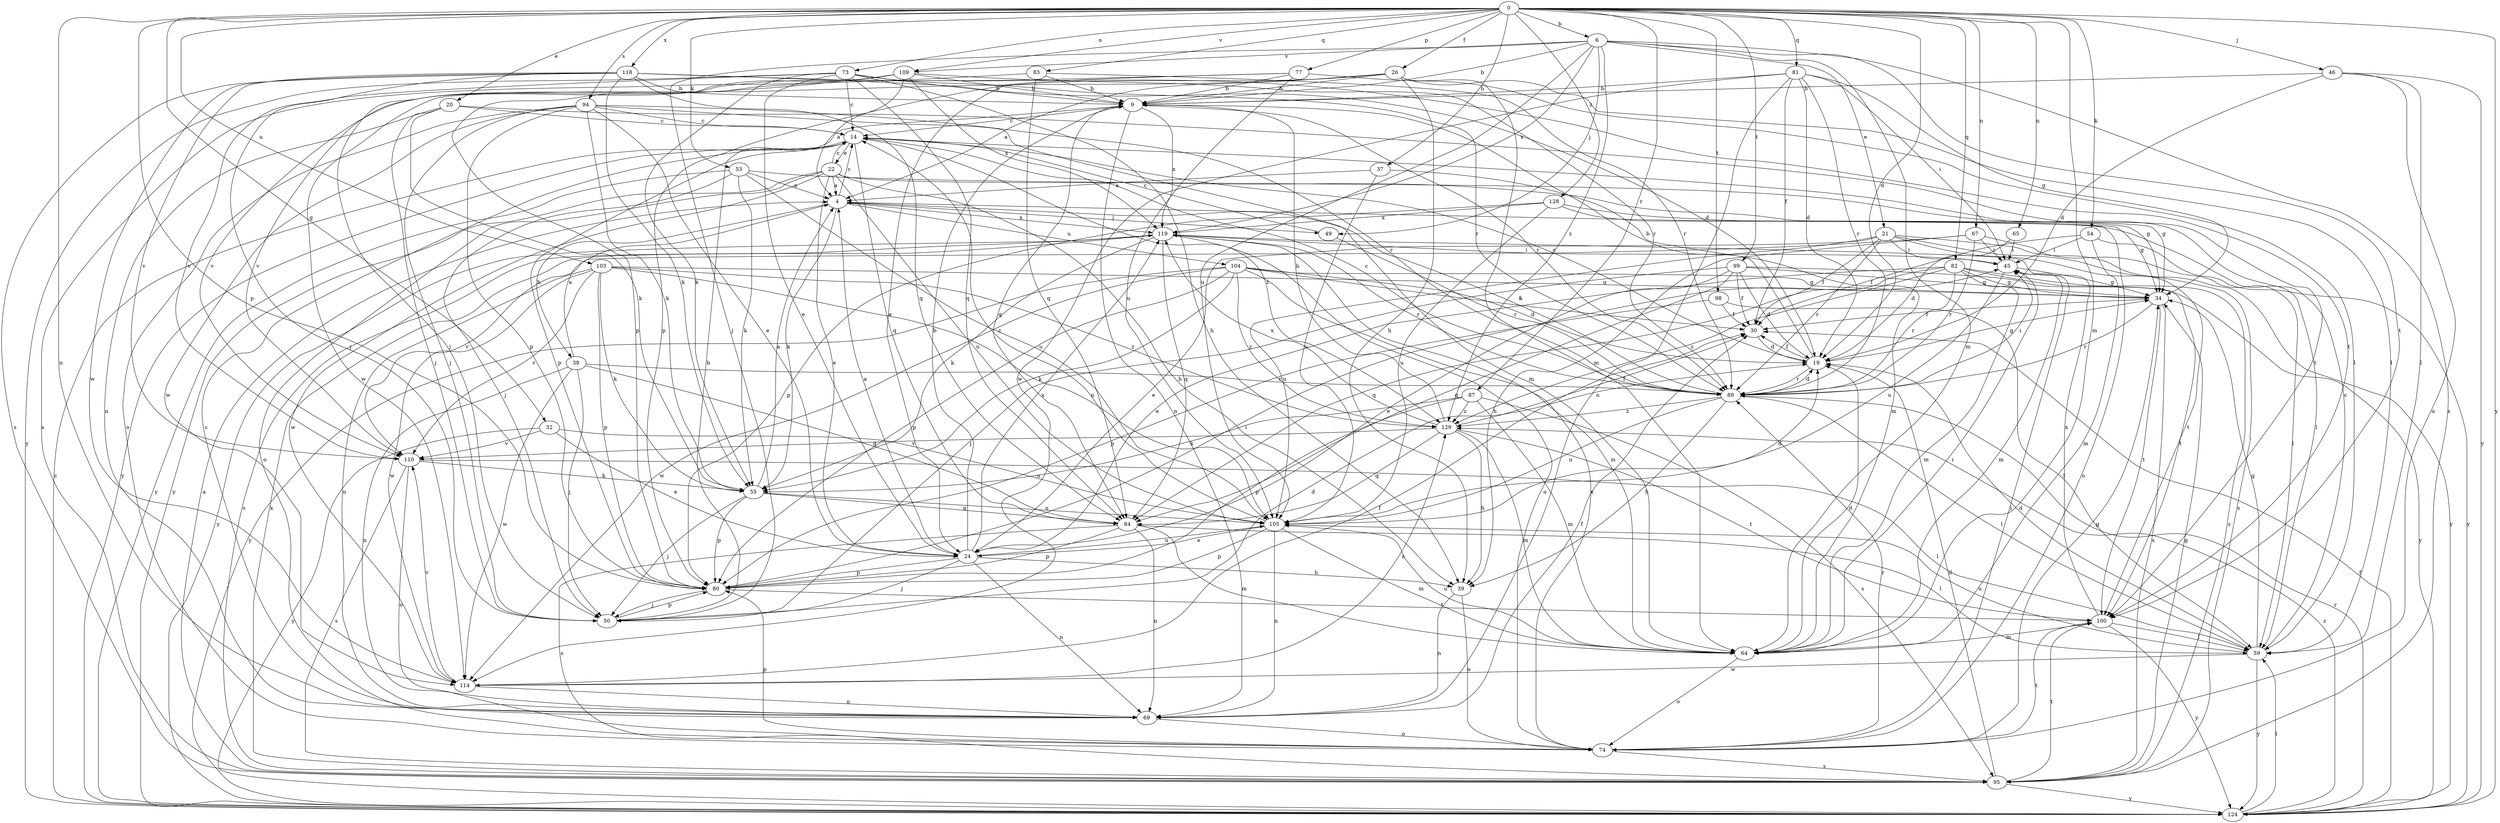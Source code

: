 strict digraph  {
0;
4;
6;
9;
14;
19;
20;
21;
22;
24;
26;
30;
32;
34;
37;
38;
39;
45;
46;
49;
50;
53;
54;
55;
59;
64;
65;
67;
69;
73;
74;
77;
80;
81;
82;
83;
84;
87;
89;
94;
95;
98;
99;
100;
103;
104;
105;
109;
110;
114;
118;
119;
124;
128;
129;
0 -> 6  [label=b];
0 -> 19  [label=d];
0 -> 20  [label=e];
0 -> 26  [label=f];
0 -> 32  [label=g];
0 -> 37  [label=h];
0 -> 46  [label=j];
0 -> 53  [label=k];
0 -> 54  [label=k];
0 -> 64  [label=m];
0 -> 65  [label=n];
0 -> 67  [label=n];
0 -> 69  [label=n];
0 -> 73  [label=o];
0 -> 77  [label=p];
0 -> 80  [label=p];
0 -> 81  [label=q];
0 -> 82  [label=q];
0 -> 83  [label=q];
0 -> 87  [label=r];
0 -> 94  [label=s];
0 -> 98  [label=t];
0 -> 99  [label=t];
0 -> 103  [label=u];
0 -> 109  [label=v];
0 -> 118  [label=x];
0 -> 124  [label=y];
0 -> 128  [label=z];
4 -> 14  [label=c];
4 -> 38  [label=h];
4 -> 49  [label=j];
4 -> 55  [label=k];
4 -> 59  [label=l];
4 -> 104  [label=u];
4 -> 119  [label=x];
6 -> 9  [label=b];
6 -> 21  [label=e];
6 -> 49  [label=j];
6 -> 50  [label=j];
6 -> 64  [label=m];
6 -> 95  [label=s];
6 -> 100  [label=t];
6 -> 105  [label=u];
6 -> 109  [label=v];
6 -> 119  [label=x];
6 -> 129  [label=z];
9 -> 14  [label=c];
9 -> 69  [label=n];
9 -> 84  [label=q];
9 -> 89  [label=r];
9 -> 119  [label=x];
14 -> 22  [label=e];
14 -> 80  [label=p];
14 -> 84  [label=q];
14 -> 124  [label=y];
14 -> 129  [label=z];
19 -> 9  [label=b];
19 -> 14  [label=c];
19 -> 30  [label=f];
19 -> 34  [label=g];
19 -> 89  [label=r];
20 -> 14  [label=c];
20 -> 50  [label=j];
20 -> 55  [label=k];
20 -> 69  [label=n];
20 -> 100  [label=t];
21 -> 24  [label=e];
21 -> 30  [label=f];
21 -> 45  [label=i];
21 -> 89  [label=r];
21 -> 95  [label=s];
21 -> 100  [label=t];
21 -> 105  [label=u];
21 -> 124  [label=y];
22 -> 4  [label=a];
22 -> 14  [label=c];
22 -> 24  [label=e];
22 -> 34  [label=g];
22 -> 39  [label=h];
22 -> 74  [label=o];
22 -> 105  [label=u];
22 -> 114  [label=w];
22 -> 124  [label=y];
24 -> 4  [label=a];
24 -> 9  [label=b];
24 -> 39  [label=h];
24 -> 50  [label=j];
24 -> 69  [label=n];
24 -> 80  [label=p];
24 -> 105  [label=u];
24 -> 119  [label=x];
26 -> 4  [label=a];
26 -> 9  [label=b];
26 -> 39  [label=h];
26 -> 59  [label=l];
26 -> 64  [label=m];
26 -> 80  [label=p];
26 -> 114  [label=w];
30 -> 19  [label=d];
32 -> 24  [label=e];
32 -> 105  [label=u];
32 -> 110  [label=v];
32 -> 124  [label=y];
34 -> 30  [label=f];
34 -> 89  [label=r];
34 -> 95  [label=s];
34 -> 100  [label=t];
37 -> 4  [label=a];
37 -> 64  [label=m];
37 -> 105  [label=u];
38 -> 4  [label=a];
38 -> 50  [label=j];
38 -> 69  [label=n];
38 -> 84  [label=q];
38 -> 89  [label=r];
38 -> 114  [label=w];
39 -> 69  [label=n];
39 -> 74  [label=o];
45 -> 34  [label=g];
45 -> 64  [label=m];
45 -> 105  [label=u];
46 -> 9  [label=b];
46 -> 19  [label=d];
46 -> 59  [label=l];
46 -> 74  [label=o];
46 -> 124  [label=y];
49 -> 14  [label=c];
49 -> 89  [label=r];
50 -> 9  [label=b];
50 -> 19  [label=d];
50 -> 80  [label=p];
53 -> 4  [label=a];
53 -> 34  [label=g];
53 -> 50  [label=j];
53 -> 55  [label=k];
53 -> 105  [label=u];
53 -> 124  [label=y];
54 -> 30  [label=f];
54 -> 45  [label=i];
54 -> 64  [label=m];
54 -> 124  [label=y];
55 -> 4  [label=a];
55 -> 50  [label=j];
55 -> 80  [label=p];
55 -> 84  [label=q];
55 -> 105  [label=u];
59 -> 14  [label=c];
59 -> 19  [label=d];
59 -> 34  [label=g];
59 -> 105  [label=u];
59 -> 114  [label=w];
59 -> 124  [label=y];
64 -> 19  [label=d];
64 -> 45  [label=i];
64 -> 74  [label=o];
64 -> 105  [label=u];
65 -> 19  [label=d];
65 -> 45  [label=i];
67 -> 39  [label=h];
67 -> 45  [label=i];
67 -> 59  [label=l];
67 -> 89  [label=r];
67 -> 110  [label=v];
69 -> 14  [label=c];
69 -> 30  [label=f];
69 -> 74  [label=o];
73 -> 9  [label=b];
73 -> 14  [label=c];
73 -> 24  [label=e];
73 -> 39  [label=h];
73 -> 55  [label=k];
73 -> 84  [label=q];
73 -> 89  [label=r];
73 -> 110  [label=v];
73 -> 124  [label=y];
74 -> 34  [label=g];
74 -> 45  [label=i];
74 -> 80  [label=p];
74 -> 89  [label=r];
74 -> 95  [label=s];
74 -> 100  [label=t];
74 -> 119  [label=x];
77 -> 9  [label=b];
77 -> 24  [label=e];
77 -> 59  [label=l];
77 -> 105  [label=u];
77 -> 110  [label=v];
80 -> 45  [label=i];
80 -> 50  [label=j];
80 -> 100  [label=t];
81 -> 9  [label=b];
81 -> 19  [label=d];
81 -> 30  [label=f];
81 -> 34  [label=g];
81 -> 45  [label=i];
81 -> 69  [label=n];
81 -> 89  [label=r];
81 -> 114  [label=w];
82 -> 24  [label=e];
82 -> 34  [label=g];
82 -> 64  [label=m];
82 -> 84  [label=q];
82 -> 89  [label=r];
82 -> 95  [label=s];
82 -> 100  [label=t];
82 -> 129  [label=z];
83 -> 9  [label=b];
83 -> 84  [label=q];
83 -> 89  [label=r];
83 -> 110  [label=v];
84 -> 59  [label=l];
84 -> 64  [label=m];
84 -> 69  [label=n];
84 -> 80  [label=p];
84 -> 95  [label=s];
87 -> 55  [label=k];
87 -> 64  [label=m];
87 -> 80  [label=p];
87 -> 95  [label=s];
87 -> 129  [label=z];
89 -> 4  [label=a];
89 -> 14  [label=c];
89 -> 19  [label=d];
89 -> 39  [label=h];
89 -> 45  [label=i];
89 -> 59  [label=l];
89 -> 105  [label=u];
89 -> 129  [label=z];
94 -> 14  [label=c];
94 -> 24  [label=e];
94 -> 50  [label=j];
94 -> 55  [label=k];
94 -> 64  [label=m];
94 -> 74  [label=o];
94 -> 80  [label=p];
94 -> 89  [label=r];
94 -> 114  [label=w];
95 -> 4  [label=a];
95 -> 19  [label=d];
95 -> 34  [label=g];
95 -> 100  [label=t];
95 -> 119  [label=x];
95 -> 124  [label=y];
98 -> 30  [label=f];
98 -> 59  [label=l];
98 -> 80  [label=p];
99 -> 19  [label=d];
99 -> 24  [label=e];
99 -> 30  [label=f];
99 -> 34  [label=g];
99 -> 50  [label=j];
99 -> 84  [label=q];
99 -> 124  [label=y];
100 -> 59  [label=l];
100 -> 64  [label=m];
100 -> 119  [label=x];
100 -> 124  [label=y];
103 -> 34  [label=g];
103 -> 55  [label=k];
103 -> 69  [label=n];
103 -> 80  [label=p];
103 -> 105  [label=u];
103 -> 110  [label=v];
103 -> 114  [label=w];
103 -> 129  [label=z];
104 -> 19  [label=d];
104 -> 30  [label=f];
104 -> 34  [label=g];
104 -> 55  [label=k];
104 -> 64  [label=m];
104 -> 80  [label=p];
104 -> 114  [label=w];
104 -> 124  [label=y];
104 -> 129  [label=z];
105 -> 14  [label=c];
105 -> 19  [label=d];
105 -> 24  [label=e];
105 -> 64  [label=m];
105 -> 69  [label=n];
105 -> 80  [label=p];
109 -> 4  [label=a];
109 -> 9  [label=b];
109 -> 50  [label=j];
109 -> 80  [label=p];
109 -> 89  [label=r];
109 -> 95  [label=s];
109 -> 119  [label=x];
110 -> 55  [label=k];
110 -> 59  [label=l];
110 -> 74  [label=o];
110 -> 95  [label=s];
114 -> 30  [label=f];
114 -> 69  [label=n];
114 -> 110  [label=v];
114 -> 129  [label=z];
118 -> 9  [label=b];
118 -> 19  [label=d];
118 -> 50  [label=j];
118 -> 55  [label=k];
118 -> 84  [label=q];
118 -> 95  [label=s];
118 -> 100  [label=t];
118 -> 110  [label=v];
118 -> 114  [label=w];
119 -> 45  [label=i];
119 -> 55  [label=k];
119 -> 74  [label=o];
119 -> 84  [label=q];
119 -> 89  [label=r];
119 -> 95  [label=s];
119 -> 124  [label=y];
124 -> 14  [label=c];
124 -> 30  [label=f];
124 -> 59  [label=l];
124 -> 89  [label=r];
124 -> 129  [label=z];
128 -> 34  [label=g];
128 -> 74  [label=o];
128 -> 80  [label=p];
128 -> 105  [label=u];
128 -> 119  [label=x];
129 -> 9  [label=b];
129 -> 30  [label=f];
129 -> 39  [label=h];
129 -> 64  [label=m];
129 -> 84  [label=q];
129 -> 100  [label=t];
129 -> 110  [label=v];
129 -> 119  [label=x];
}
